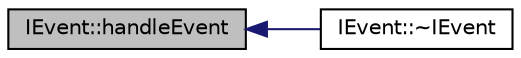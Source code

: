 digraph "IEvent::handleEvent"
{
  edge [fontname="Helvetica",fontsize="10",labelfontname="Helvetica",labelfontsize="10"];
  node [fontname="Helvetica",fontsize="10",shape=record];
  rankdir="LR";
  Node74 [label="IEvent::handleEvent",height=0.2,width=0.4,color="black", fillcolor="grey75", style="filled", fontcolor="black"];
  Node74 -> Node75 [dir="back",color="midnightblue",fontsize="10",style="solid",fontname="Helvetica"];
  Node75 [label="IEvent::~IEvent",height=0.2,width=0.4,color="black", fillcolor="white", style="filled",URL="$d1/d08/class_i_event.html#a7b40f99aa852a91780d29dcbf50cbc6b"];
}
